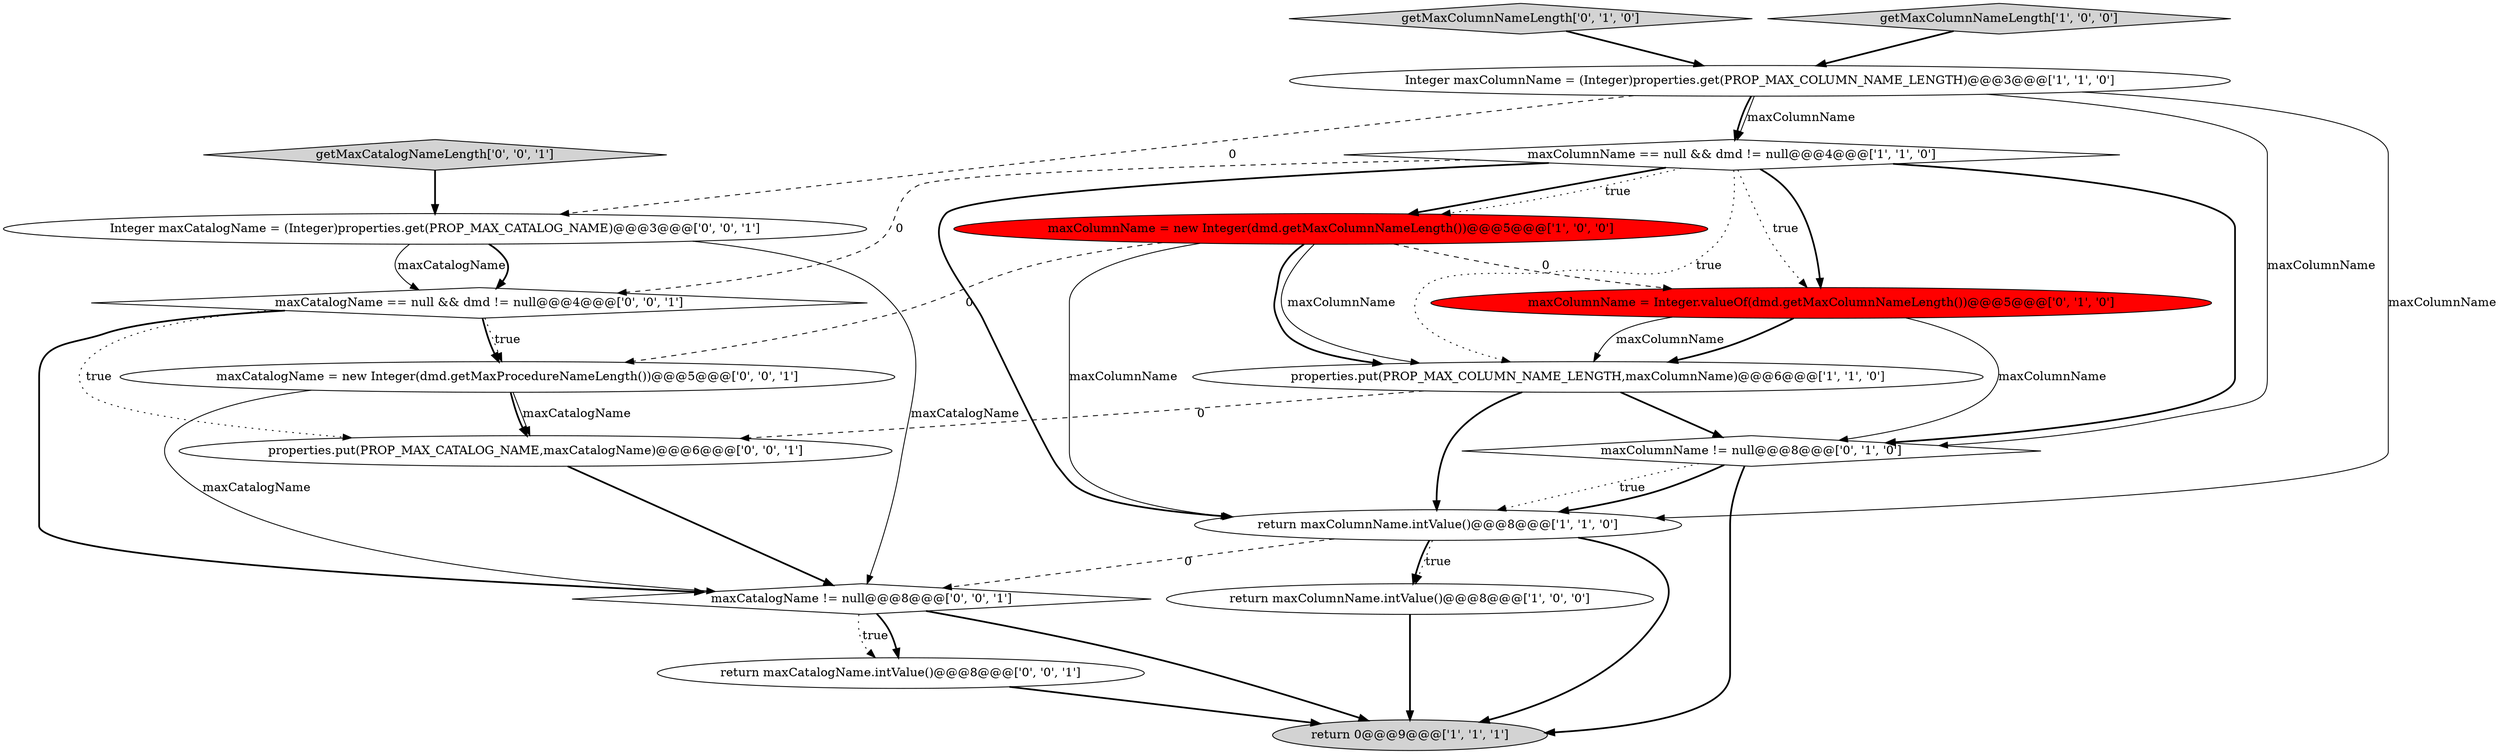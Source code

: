 digraph {
17 [style = filled, label = "Integer maxCatalogName = (Integer)properties.get(PROP_MAX_CATALOG_NAME)@@@3@@@['0', '0', '1']", fillcolor = white, shape = ellipse image = "AAA0AAABBB3BBB"];
6 [style = filled, label = "properties.put(PROP_MAX_COLUMN_NAME_LENGTH,maxColumnName)@@@6@@@['1', '1', '0']", fillcolor = white, shape = ellipse image = "AAA0AAABBB1BBB"];
12 [style = filled, label = "return maxCatalogName.intValue()@@@8@@@['0', '0', '1']", fillcolor = white, shape = ellipse image = "AAA0AAABBB3BBB"];
13 [style = filled, label = "getMaxCatalogNameLength['0', '0', '1']", fillcolor = lightgray, shape = diamond image = "AAA0AAABBB3BBB"];
5 [style = filled, label = "return maxColumnName.intValue()@@@8@@@['1', '1', '0']", fillcolor = white, shape = ellipse image = "AAA0AAABBB1BBB"];
2 [style = filled, label = "maxColumnName = new Integer(dmd.getMaxColumnNameLength())@@@5@@@['1', '0', '0']", fillcolor = red, shape = ellipse image = "AAA1AAABBB1BBB"];
15 [style = filled, label = "maxCatalogName != null@@@8@@@['0', '0', '1']", fillcolor = white, shape = diamond image = "AAA0AAABBB3BBB"];
16 [style = filled, label = "maxCatalogName == null && dmd != null@@@4@@@['0', '0', '1']", fillcolor = white, shape = diamond image = "AAA0AAABBB3BBB"];
8 [style = filled, label = "maxColumnName = Integer.valueOf(dmd.getMaxColumnNameLength())@@@5@@@['0', '1', '0']", fillcolor = red, shape = ellipse image = "AAA1AAABBB2BBB"];
9 [style = filled, label = "getMaxColumnNameLength['0', '1', '0']", fillcolor = lightgray, shape = diamond image = "AAA0AAABBB2BBB"];
14 [style = filled, label = "properties.put(PROP_MAX_CATALOG_NAME,maxCatalogName)@@@6@@@['0', '0', '1']", fillcolor = white, shape = ellipse image = "AAA0AAABBB3BBB"];
0 [style = filled, label = "return maxColumnName.intValue()@@@8@@@['1', '0', '0']", fillcolor = white, shape = ellipse image = "AAA0AAABBB1BBB"];
10 [style = filled, label = "maxColumnName != null@@@8@@@['0', '1', '0']", fillcolor = white, shape = diamond image = "AAA0AAABBB2BBB"];
4 [style = filled, label = "getMaxColumnNameLength['1', '0', '0']", fillcolor = lightgray, shape = diamond image = "AAA0AAABBB1BBB"];
3 [style = filled, label = "Integer maxColumnName = (Integer)properties.get(PROP_MAX_COLUMN_NAME_LENGTH)@@@3@@@['1', '1', '0']", fillcolor = white, shape = ellipse image = "AAA0AAABBB1BBB"];
1 [style = filled, label = "maxColumnName == null && dmd != null@@@4@@@['1', '1', '0']", fillcolor = white, shape = diamond image = "AAA0AAABBB1BBB"];
11 [style = filled, label = "maxCatalogName = new Integer(dmd.getMaxProcedureNameLength())@@@5@@@['0', '0', '1']", fillcolor = white, shape = ellipse image = "AAA0AAABBB3BBB"];
7 [style = filled, label = "return 0@@@9@@@['1', '1', '1']", fillcolor = lightgray, shape = ellipse image = "AAA0AAABBB1BBB"];
1->5 [style = bold, label=""];
3->10 [style = solid, label="maxColumnName"];
16->15 [style = bold, label=""];
4->3 [style = bold, label=""];
17->16 [style = solid, label="maxCatalogName"];
3->17 [style = dashed, label="0"];
1->8 [style = bold, label=""];
16->11 [style = bold, label=""];
15->7 [style = bold, label=""];
3->1 [style = bold, label=""];
17->15 [style = solid, label="maxCatalogName"];
11->14 [style = bold, label=""];
2->6 [style = solid, label="maxColumnName"];
2->6 [style = bold, label=""];
8->6 [style = bold, label=""];
5->0 [style = dotted, label="true"];
6->14 [style = dashed, label="0"];
10->5 [style = dotted, label="true"];
2->8 [style = dashed, label="0"];
10->7 [style = bold, label=""];
12->7 [style = bold, label=""];
3->5 [style = solid, label="maxColumnName"];
0->7 [style = bold, label=""];
2->5 [style = solid, label="maxColumnName"];
6->5 [style = bold, label=""];
13->17 [style = bold, label=""];
3->1 [style = solid, label="maxColumnName"];
10->5 [style = bold, label=""];
8->6 [style = solid, label="maxColumnName"];
5->0 [style = bold, label=""];
1->16 [style = dashed, label="0"];
6->10 [style = bold, label=""];
16->14 [style = dotted, label="true"];
1->8 [style = dotted, label="true"];
15->12 [style = dotted, label="true"];
9->3 [style = bold, label=""];
5->7 [style = bold, label=""];
1->6 [style = dotted, label="true"];
2->11 [style = dashed, label="0"];
14->15 [style = bold, label=""];
11->14 [style = solid, label="maxCatalogName"];
1->2 [style = bold, label=""];
15->12 [style = bold, label=""];
8->10 [style = solid, label="maxColumnName"];
1->2 [style = dotted, label="true"];
5->15 [style = dashed, label="0"];
1->10 [style = bold, label=""];
16->11 [style = dotted, label="true"];
11->15 [style = solid, label="maxCatalogName"];
17->16 [style = bold, label=""];
}
